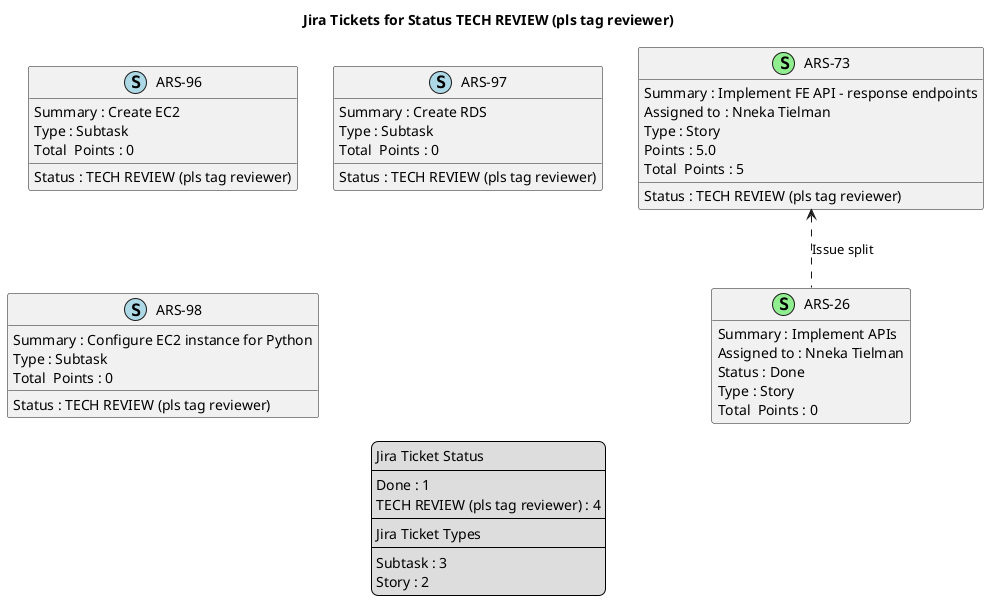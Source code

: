 @startuml
'https://plantuml.com/class-diagram

' GENERATE CLASS DIAGRAM ===========
' Generated at    : Mon May 27 11:35:03 CEST 2024

title Jira Tickets for Status TECH REVIEW (pls tag reviewer)
hide empty members

legend
Jira Ticket Status
----
Done : 1
TECH REVIEW (pls tag reviewer) : 4
----
Jira Ticket Types
----
Subtask : 3
Story : 2
end legend


' Tickets =======
class "ARS-73" << (S,lightgreen) >> {
 Summary : Implement FE API - response endpoints
 Assigned to : Nneka Tielman
 Status : TECH REVIEW (pls tag reviewer)
 Type : Story
 Points : 5.0
Total  Points : 5
}

class "ARS-26" << (S,lightgreen) >> {
 Summary : Implement APIs
 Assigned to : Nneka Tielman
 Status : Done
 Type : Story
Total  Points : 0
}

class "ARS-96" << (S,lightblue) >> {
 Summary : Create EC2
 Status : TECH REVIEW (pls tag reviewer)
 Type : Subtask
Total  Points : 0
}

class "ARS-97" << (S,lightblue) >> {
 Summary : Create RDS
 Status : TECH REVIEW (pls tag reviewer)
 Type : Subtask
Total  Points : 0
}

class "ARS-98" << (S,lightblue) >> {
 Summary : Configure EC2 instance for Python
 Status : TECH REVIEW (pls tag reviewer)
 Type : Subtask
Total  Points : 0
}



' Links =======
"ARS-73" <.. "ARS-26" : Issue split


@enduml
